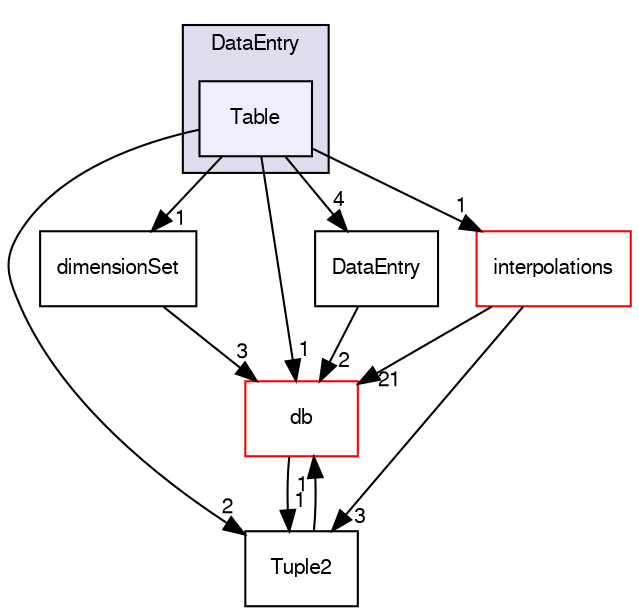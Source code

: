 digraph "src/OpenFOAM/primitives/functions/DataEntry/Table" {
  bgcolor=transparent;
  compound=true
  node [ fontsize="10", fontname="FreeSans"];
  edge [ labelfontsize="10", labelfontname="FreeSans"];
  subgraph clusterdir_39719c705025486201df4639072645d2 {
    graph [ bgcolor="#ddddee", pencolor="black", label="DataEntry" fontname="FreeSans", fontsize="10", URL="dir_39719c705025486201df4639072645d2.html"]
  dir_0afca8f66b32cf217d73e669bf45780e [shape=box, label="Table", style="filled", fillcolor="#eeeeff", pencolor="black", URL="dir_0afca8f66b32cf217d73e669bf45780e.html"];
  }
  dir_ddfbc8513dac5f891eeb54fd21e599df [shape=box label="dimensionSet" URL="dir_ddfbc8513dac5f891eeb54fd21e599df.html"];
  dir_246f7a9c53924f474d87efd38f207066 [shape=box label="Tuple2" URL="dir_246f7a9c53924f474d87efd38f207066.html"];
  dir_e764f87aebd421bcba631b254777cd25 [shape=box label="interpolations" color="red" URL="dir_e764f87aebd421bcba631b254777cd25.html"];
  dir_63c634f7a7cfd679ac26c67fb30fc32f [shape=box label="db" color="red" URL="dir_63c634f7a7cfd679ac26c67fb30fc32f.html"];
  dir_53a5341fa96310b76ae10313a4ca1baf [shape=box label="DataEntry" URL="dir_53a5341fa96310b76ae10313a4ca1baf.html"];
  dir_ddfbc8513dac5f891eeb54fd21e599df->dir_63c634f7a7cfd679ac26c67fb30fc32f [headlabel="3", labeldistance=1.5 headhref="dir_001855_001787.html"];
  dir_246f7a9c53924f474d87efd38f207066->dir_63c634f7a7cfd679ac26c67fb30fc32f [headlabel="1", labeldistance=1.5 headhref="dir_002244_001787.html"];
  dir_e764f87aebd421bcba631b254777cd25->dir_246f7a9c53924f474d87efd38f207066 [headlabel="3", labeldistance=1.5 headhref="dir_001953_002244.html"];
  dir_e764f87aebd421bcba631b254777cd25->dir_63c634f7a7cfd679ac26c67fb30fc32f [headlabel="21", labeldistance=1.5 headhref="dir_001953_001787.html"];
  dir_63c634f7a7cfd679ac26c67fb30fc32f->dir_246f7a9c53924f474d87efd38f207066 [headlabel="1", labeldistance=1.5 headhref="dir_001787_002244.html"];
  dir_53a5341fa96310b76ae10313a4ca1baf->dir_63c634f7a7cfd679ac26c67fb30fc32f [headlabel="2", labeldistance=1.5 headhref="dir_002176_001787.html"];
  dir_0afca8f66b32cf217d73e669bf45780e->dir_ddfbc8513dac5f891eeb54fd21e599df [headlabel="1", labeldistance=1.5 headhref="dir_002178_001855.html"];
  dir_0afca8f66b32cf217d73e669bf45780e->dir_246f7a9c53924f474d87efd38f207066 [headlabel="2", labeldistance=1.5 headhref="dir_002178_002244.html"];
  dir_0afca8f66b32cf217d73e669bf45780e->dir_e764f87aebd421bcba631b254777cd25 [headlabel="1", labeldistance=1.5 headhref="dir_002178_001953.html"];
  dir_0afca8f66b32cf217d73e669bf45780e->dir_63c634f7a7cfd679ac26c67fb30fc32f [headlabel="1", labeldistance=1.5 headhref="dir_002178_001787.html"];
  dir_0afca8f66b32cf217d73e669bf45780e->dir_53a5341fa96310b76ae10313a4ca1baf [headlabel="4", labeldistance=1.5 headhref="dir_002178_002176.html"];
}
